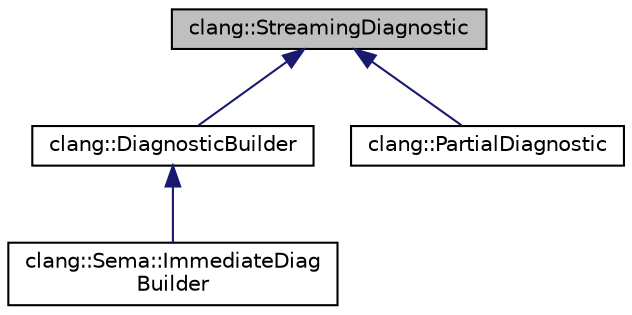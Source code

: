 digraph "clang::StreamingDiagnostic"
{
 // LATEX_PDF_SIZE
  bgcolor="transparent";
  edge [fontname="Helvetica",fontsize="10",labelfontname="Helvetica",labelfontsize="10"];
  node [fontname="Helvetica",fontsize="10",shape=record];
  Node1 [label="clang::StreamingDiagnostic",height=0.2,width=0.4,color="black", fillcolor="grey75", style="filled", fontcolor="black",tooltip="The streaming interface shared between DiagnosticBuilder and PartialDiagnostic."];
  Node1 -> Node2 [dir="back",color="midnightblue",fontsize="10",style="solid",fontname="Helvetica"];
  Node2 [label="clang::DiagnosticBuilder",height=0.2,width=0.4,color="black",URL="$classclang_1_1DiagnosticBuilder.html",tooltip="A little helper class used to produce diagnostics."];
  Node2 -> Node3 [dir="back",color="midnightblue",fontsize="10",style="solid",fontname="Helvetica"];
  Node3 [label="clang::Sema::ImmediateDiag\lBuilder",height=0.2,width=0.4,color="black",URL="$classclang_1_1Sema_1_1ImmediateDiagBuilder.html",tooltip="Helper class that creates diagnostics with optional template instantiation stacks."];
  Node1 -> Node4 [dir="back",color="midnightblue",fontsize="10",style="solid",fontname="Helvetica"];
  Node4 [label="clang::PartialDiagnostic",height=0.2,width=0.4,color="black",URL="$classclang_1_1PartialDiagnostic.html",tooltip=" "];
}
